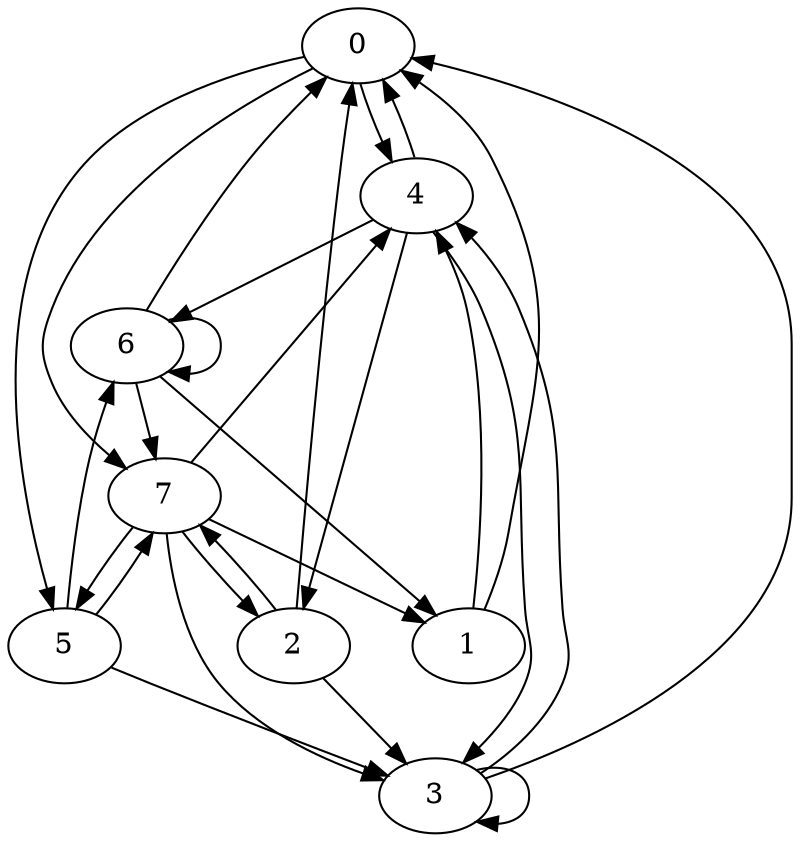 digraph {
  node_0  [label="0"];
  node_1  [label="1"];
  node_2  [label="2"];
  node_3  [label="3"];
  node_4  [label="4"];
  node_5  [label="5"];
  node_6  [label="6"];
  node_7  [label="7"];

  node_0 -> node_4;
  node_0 -> node_5;
  node_0 -> node_7;
  node_1 -> node_0;
  node_1 -> node_4;
  node_2 -> node_0;
  node_2 -> node_3;
  node_2 -> node_7;
  node_3 -> node_0;
  node_3 -> node_3;
  node_3 -> node_4;
  node_4 -> node_0;
  node_4 -> node_2;
  node_4 -> node_3;
  node_4 -> node_6;
  node_5 -> node_3;
  node_5 -> node_6;
  node_5 -> node_7;
  node_6 -> node_0;
  node_6 -> node_1;
  node_6 -> node_6;
  node_6 -> node_7;
  node_7 -> node_1;
  node_7 -> node_2;
  node_7 -> node_3;
  node_7 -> node_4;
  node_7 -> node_5;
}